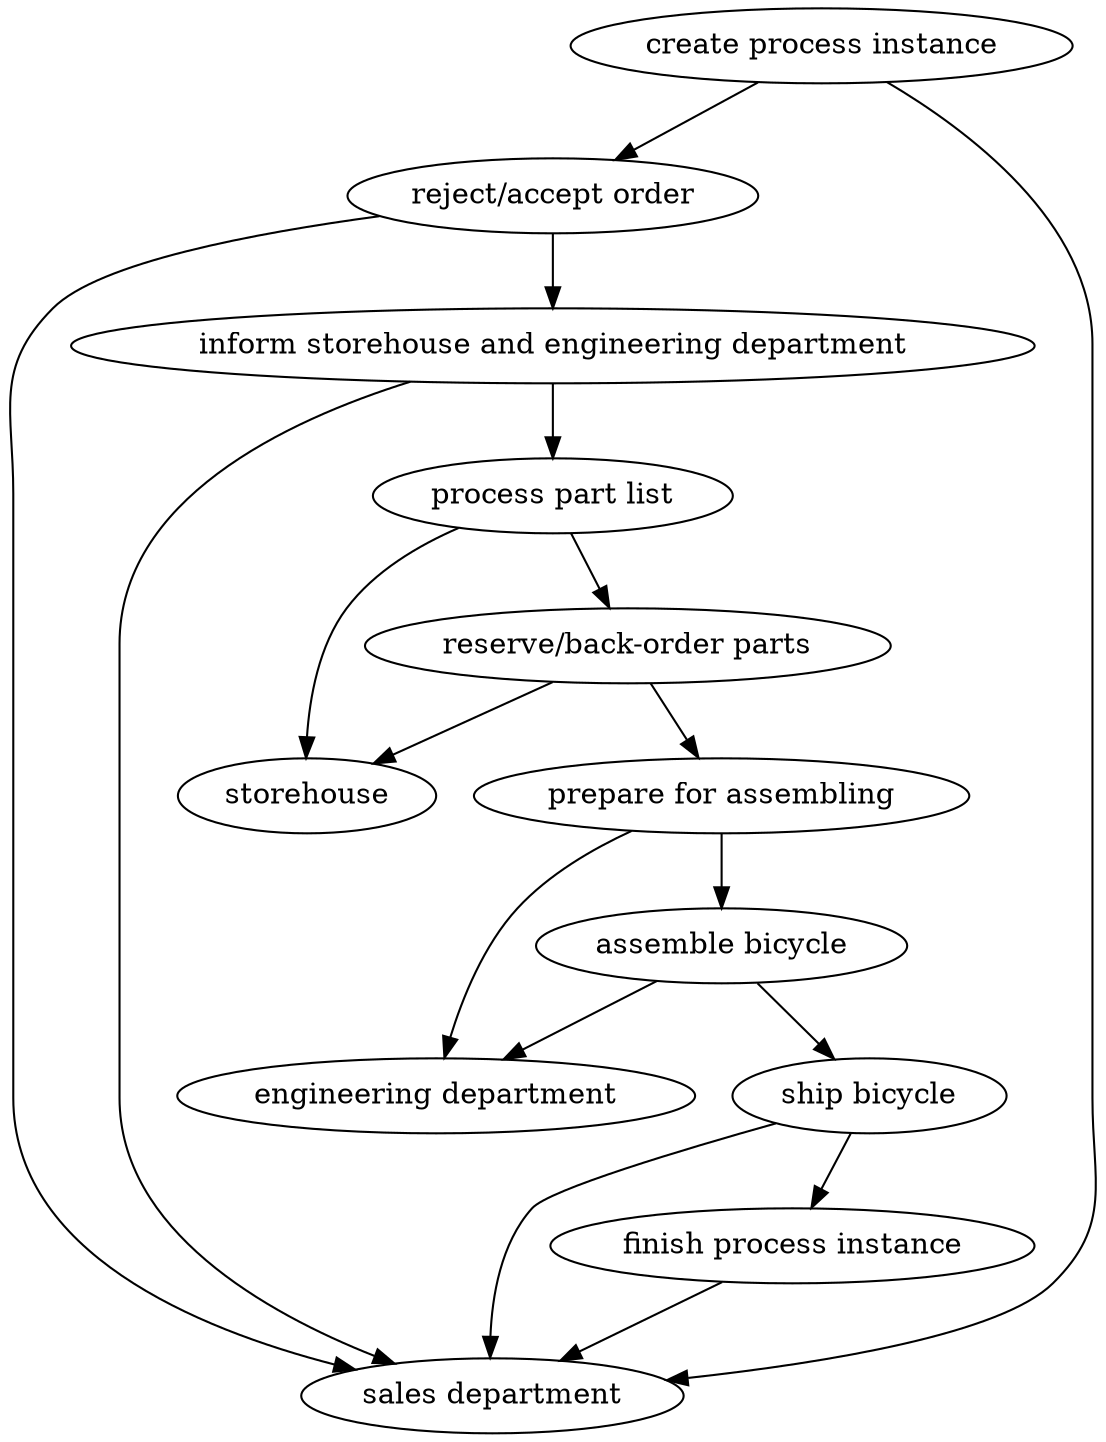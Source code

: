 strict digraph "doc-1.1" {
	graph [name="doc-1.1"];
	"create process instance"	[attrs="{'type': 'Activity', 'label': 'create process instance'}"];
	"reject/accept order"	[attrs="{'type': 'Activity', 'label': 'reject/accept order'}"];
	"create process instance" -> "reject/accept order"	[attrs="{'type': 'flow', 'label': 'flow'}"];
	"sales department"	[attrs="{'type': 'Actor', 'label': 'sales department'}"];
	"create process instance" -> "sales department"	[attrs="{'type': 'actor performer', 'label': 'actor performer'}"];
	"inform storehouse and engineering department"	[attrs="{'type': 'Activity', 'label': 'inform storehouse and engineering department'}"];
	"reject/accept order" -> "inform storehouse and engineering department"	[attrs="{'type': 'flow', 'label': 'flow'}"];
	"reject/accept order" -> "sales department"	[attrs="{'type': 'actor performer', 'label': 'actor performer'}"];
	"process part list"	[attrs="{'type': 'Activity', 'label': 'process part list'}"];
	"inform storehouse and engineering department" -> "process part list"	[attrs="{'type': 'flow', 'label': 'flow'}"];
	"inform storehouse and engineering department" -> "sales department"	[attrs="{'type': 'actor performer', 'label': 'actor performer'}"];
	"reserve/back-order parts"	[attrs="{'type': 'Activity', 'label': 'reserve/back-order parts'}"];
	"process part list" -> "reserve/back-order parts"	[attrs="{'type': 'flow', 'label': 'flow'}"];
	storehouse	[attrs="{'type': 'Actor', 'label': 'storehouse'}"];
	"process part list" -> storehouse	[attrs="{'type': 'actor performer', 'label': 'actor performer'}"];
	"prepare for assembling"	[attrs="{'type': 'Activity', 'label': 'prepare for assembling'}"];
	"reserve/back-order parts" -> "prepare for assembling"	[attrs="{'type': 'flow', 'label': 'flow'}"];
	"reserve/back-order parts" -> storehouse	[attrs="{'type': 'actor performer', 'label': 'actor performer'}"];
	"assemble bicycle"	[attrs="{'type': 'Activity', 'label': 'assemble bicycle'}"];
	"prepare for assembling" -> "assemble bicycle"	[attrs="{'type': 'flow', 'label': 'flow'}"];
	"engineering department"	[attrs="{'type': 'Actor', 'label': 'engineering department'}"];
	"prepare for assembling" -> "engineering department"	[attrs="{'type': 'actor performer', 'label': 'actor performer'}"];
	"ship bicycle"	[attrs="{'type': 'Activity', 'label': 'ship bicycle'}"];
	"assemble bicycle" -> "ship bicycle"	[attrs="{'type': 'flow', 'label': 'flow'}"];
	"assemble bicycle" -> "engineering department"	[attrs="{'type': 'actor performer', 'label': 'actor performer'}"];
	"finish process instance"	[attrs="{'type': 'Activity', 'label': 'finish process instance'}"];
	"ship bicycle" -> "finish process instance"	[attrs="{'type': 'flow', 'label': 'flow'}"];
	"ship bicycle" -> "sales department"	[attrs="{'type': 'actor performer', 'label': 'actor performer'}"];
	"finish process instance" -> "sales department"	[attrs="{'type': 'actor performer', 'label': 'actor performer'}"];
}

